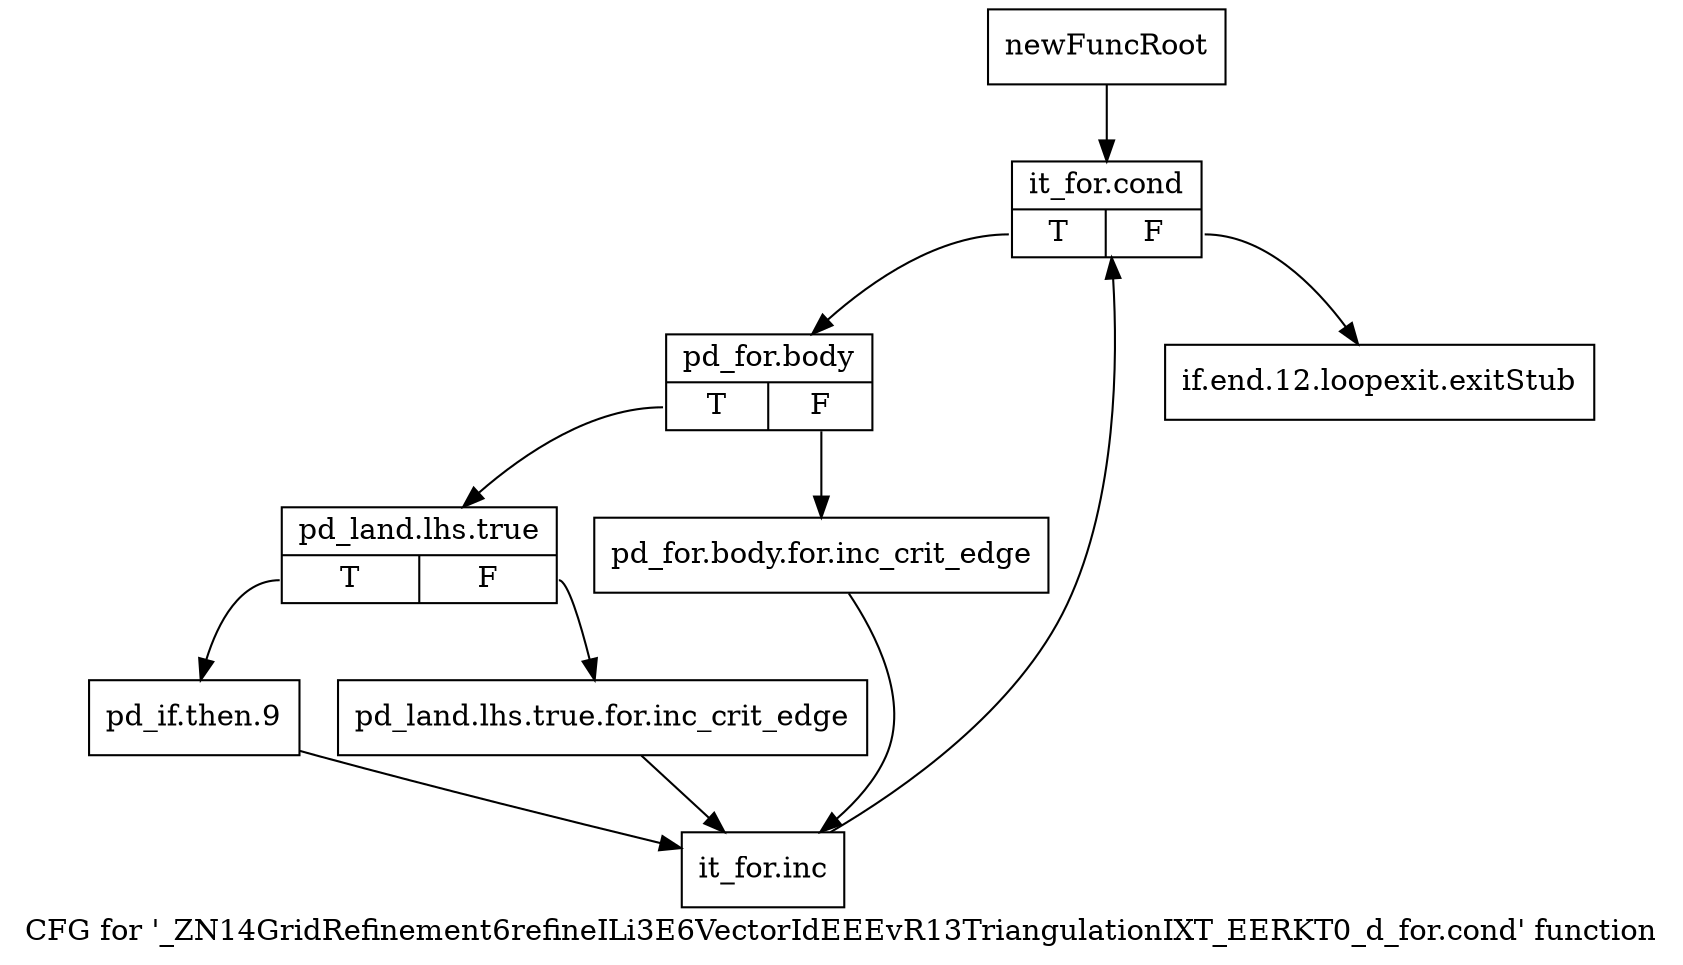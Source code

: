 digraph "CFG for '_ZN14GridRefinement6refineILi3E6VectorIdEEEvR13TriangulationIXT_EERKT0_d_for.cond' function" {
	label="CFG for '_ZN14GridRefinement6refineILi3E6VectorIdEEEvR13TriangulationIXT_EERKT0_d_for.cond' function";

	Node0x93cdbd0 [shape=record,label="{newFuncRoot}"];
	Node0x93cdbd0 -> Node0x93cdc70;
	Node0x93cdc20 [shape=record,label="{if.end.12.loopexit.exitStub}"];
	Node0x93cdc70 [shape=record,label="{it_for.cond|{<s0>T|<s1>F}}"];
	Node0x93cdc70:s0 -> Node0x93cdcc0;
	Node0x93cdc70:s1 -> Node0x93cdc20;
	Node0x93cdcc0 [shape=record,label="{pd_for.body|{<s0>T|<s1>F}}"];
	Node0x93cdcc0:s0 -> Node0x93cdd60;
	Node0x93cdcc0:s1 -> Node0x93cdd10;
	Node0x93cdd10 [shape=record,label="{pd_for.body.for.inc_crit_edge}"];
	Node0x93cdd10 -> Node0x93cde50;
	Node0x93cdd60 [shape=record,label="{pd_land.lhs.true|{<s0>T|<s1>F}}"];
	Node0x93cdd60:s0 -> Node0x93cde00;
	Node0x93cdd60:s1 -> Node0x93cddb0;
	Node0x93cddb0 [shape=record,label="{pd_land.lhs.true.for.inc_crit_edge}"];
	Node0x93cddb0 -> Node0x93cde50;
	Node0x93cde00 [shape=record,label="{pd_if.then.9}"];
	Node0x93cde00 -> Node0x93cde50;
	Node0x93cde50 [shape=record,label="{it_for.inc}"];
	Node0x93cde50 -> Node0x93cdc70;
}
